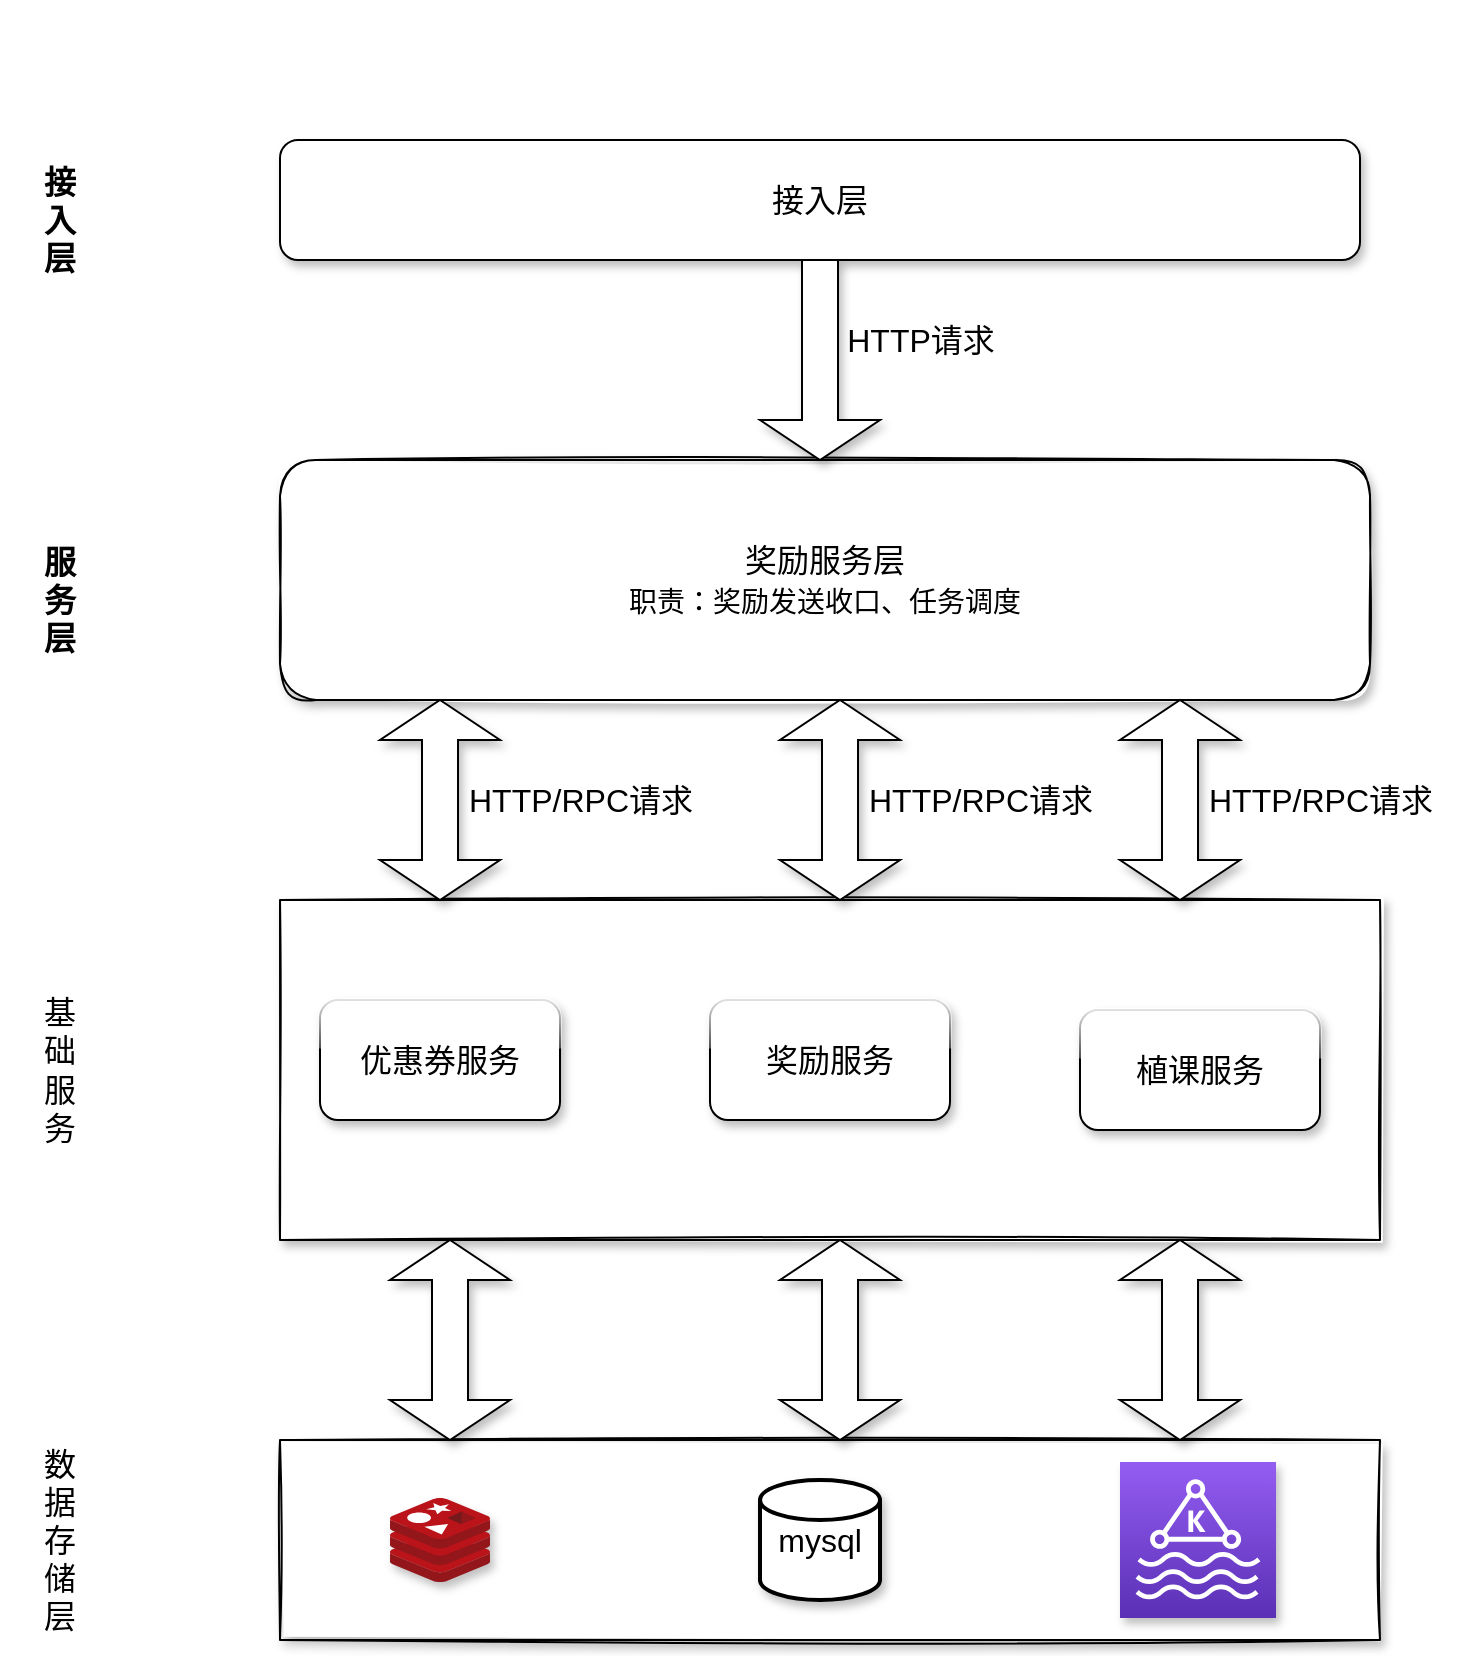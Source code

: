 <mxfile version="20.0.4" type="github">
  <diagram id="yo5G9XUVhXhmjOZbkS3K" name="Page-1">
    <mxGraphModel dx="1298" dy="795" grid="1" gridSize="10" guides="1" tooltips="1" connect="1" arrows="1" fold="1" page="1" pageScale="1" pageWidth="850" pageHeight="1100" math="0" shadow="0">
      <root>
        <mxCell id="0" />
        <mxCell id="1" parent="0" />
        <mxCell id="wol5fg5I5ejQYX7XQ51q-13" value="&lt;font style=&quot;font-size: 16px;&quot;&gt;服&lt;br style=&quot;&quot;&gt;务&lt;br style=&quot;&quot;&gt;层&lt;/font&gt;" style="text;html=1;strokeColor=none;fillColor=none;align=center;verticalAlign=middle;whiteSpace=wrap;rounded=0;fontSize=14;fontStyle=1" vertex="1" parent="1">
          <mxGeometry x="50" y="410" width="60" height="180" as="geometry" />
        </mxCell>
        <mxCell id="wol5fg5I5ejQYX7XQ51q-19" value="&lt;font style=&quot;font-size: 16px;&quot;&gt;接&lt;br style=&quot;&quot;&gt;入&lt;br style=&quot;&quot;&gt;层&lt;/font&gt;" style="text;html=1;strokeColor=none;fillColor=none;align=center;verticalAlign=middle;whiteSpace=wrap;rounded=0;fontSize=14;fontStyle=1" vertex="1" parent="1">
          <mxGeometry x="50" y="200" width="60" height="220" as="geometry" />
        </mxCell>
        <mxCell id="wol5fg5I5ejQYX7XQ51q-20" value="&lt;font style=&quot;font-size: 16px;&quot;&gt;接入层&lt;/font&gt;" style="rounded=1;whiteSpace=wrap;html=1;flipH=0;flipV=1;shadow=1;glass=0;sketch=0;" vertex="1" parent="1">
          <mxGeometry x="190" y="270" width="540" height="60" as="geometry" />
        </mxCell>
        <mxCell id="wol5fg5I5ejQYX7XQ51q-24" value="奖励服务层 &lt;br&gt;&lt;font style=&quot;font-size: 14px;&quot;&gt;职责：奖励发送收口、任务调度&lt;/font&gt;" style="rounded=1;whiteSpace=wrap;html=1;shadow=1;glass=0;sketch=1;fontSize=16;" vertex="1" parent="1">
          <mxGeometry x="190" y="430" width="545" height="120" as="geometry" />
        </mxCell>
        <mxCell id="wol5fg5I5ejQYX7XQ51q-29" value="数&lt;br&gt;据&lt;br&gt;存&lt;br&gt;储&lt;br&gt;层" style="text;html=1;strokeColor=none;fillColor=none;align=center;verticalAlign=middle;whiteSpace=wrap;rounded=0;shadow=1;glass=0;sketch=0;fontSize=16;" vertex="1" parent="1">
          <mxGeometry x="60" y="920" width="40" height="100" as="geometry" />
        </mxCell>
        <mxCell id="wol5fg5I5ejQYX7XQ51q-30" value="基&lt;br&gt;础&lt;br&gt;服&lt;br&gt;务" style="text;html=1;strokeColor=none;fillColor=none;align=center;verticalAlign=middle;whiteSpace=wrap;rounded=0;shadow=1;glass=0;sketch=0;fontSize=16;" vertex="1" parent="1">
          <mxGeometry x="55" y="675" width="50" height="120" as="geometry" />
        </mxCell>
        <mxCell id="wol5fg5I5ejQYX7XQ51q-31" value="" style="rounded=0;whiteSpace=wrap;html=1;shadow=1;glass=0;sketch=1;fontSize=16;" vertex="1" parent="1">
          <mxGeometry x="190" y="920" width="550" height="100" as="geometry" />
        </mxCell>
        <mxCell id="wol5fg5I5ejQYX7XQ51q-32" value="" style="sketch=0;points=[[0,0,0],[0.25,0,0],[0.5,0,0],[0.75,0,0],[1,0,0],[0,1,0],[0.25,1,0],[0.5,1,0],[0.75,1,0],[1,1,0],[0,0.25,0],[0,0.5,0],[0,0.75,0],[1,0.25,0],[1,0.5,0],[1,0.75,0]];outlineConnect=0;fontColor=#232F3E;gradientColor=#945DF2;gradientDirection=north;fillColor=#5A30B5;strokeColor=#ffffff;dashed=0;verticalLabelPosition=bottom;verticalAlign=top;align=center;html=1;fontSize=12;fontStyle=0;aspect=fixed;shape=mxgraph.aws4.resourceIcon;resIcon=mxgraph.aws4.managed_streaming_for_kafka;rounded=0;shadow=1;glass=0;" vertex="1" parent="1">
          <mxGeometry x="610" y="931" width="78" height="78" as="geometry" />
        </mxCell>
        <mxCell id="wol5fg5I5ejQYX7XQ51q-33" value="" style="sketch=0;aspect=fixed;html=1;points=[];align=center;image;fontSize=12;image=img/lib/mscae/Cache_Redis_Product.svg;rounded=0;shadow=1;glass=0;" vertex="1" parent="1">
          <mxGeometry x="245" y="949" width="50" height="42" as="geometry" />
        </mxCell>
        <mxCell id="wol5fg5I5ejQYX7XQ51q-34" value="mysql" style="strokeWidth=2;html=1;shape=mxgraph.flowchart.database;whiteSpace=wrap;rounded=0;shadow=1;glass=0;sketch=0;fontSize=16;" vertex="1" parent="1">
          <mxGeometry x="430" y="940" width="60" height="60" as="geometry" />
        </mxCell>
        <mxCell id="wol5fg5I5ejQYX7XQ51q-36" value="" style="rounded=0;whiteSpace=wrap;html=1;shadow=1;glass=0;sketch=1;fontSize=16;" vertex="1" parent="1">
          <mxGeometry x="190" y="650" width="550" height="170" as="geometry" />
        </mxCell>
        <mxCell id="wol5fg5I5ejQYX7XQ51q-37" value="优惠券服务" style="rounded=1;whiteSpace=wrap;html=1;shadow=1;glass=1;sketch=0;fontSize=16;" vertex="1" parent="1">
          <mxGeometry x="210" y="700" width="120" height="60" as="geometry" />
        </mxCell>
        <mxCell id="wol5fg5I5ejQYX7XQ51q-38" value="奖励服务" style="rounded=1;whiteSpace=wrap;html=1;shadow=1;glass=1;sketch=0;fontSize=16;" vertex="1" parent="1">
          <mxGeometry x="405" y="700" width="120" height="60" as="geometry" />
        </mxCell>
        <mxCell id="wol5fg5I5ejQYX7XQ51q-39" value="植课服务" style="rounded=1;whiteSpace=wrap;html=1;shadow=1;glass=1;sketch=0;fontSize=16;" vertex="1" parent="1">
          <mxGeometry x="590" y="705" width="120" height="60" as="geometry" />
        </mxCell>
        <mxCell id="wol5fg5I5ejQYX7XQ51q-40" value="" style="shape=singleArrow;direction=south;whiteSpace=wrap;html=1;rounded=0;shadow=1;glass=0;sketch=0;fontSize=16;" vertex="1" parent="1">
          <mxGeometry x="430" y="330" width="60" height="100" as="geometry" />
        </mxCell>
        <mxCell id="wol5fg5I5ejQYX7XQ51q-41" value="HTTP请求" style="text;html=1;align=center;verticalAlign=middle;resizable=0;points=[];autosize=1;strokeColor=none;fillColor=none;fontSize=16;" vertex="1" parent="1">
          <mxGeometry x="460" y="355" width="100" height="30" as="geometry" />
        </mxCell>
        <mxCell id="wol5fg5I5ejQYX7XQ51q-43" value="" style="shape=doubleArrow;direction=south;whiteSpace=wrap;html=1;rounded=0;shadow=1;glass=0;sketch=0;fontSize=16;" vertex="1" parent="1">
          <mxGeometry x="240" y="550" width="60" height="100" as="geometry" />
        </mxCell>
        <mxCell id="wol5fg5I5ejQYX7XQ51q-44" value="" style="shape=doubleArrow;direction=south;whiteSpace=wrap;html=1;rounded=0;shadow=1;glass=0;sketch=0;fontSize=16;" vertex="1" parent="1">
          <mxGeometry x="440" y="550" width="60" height="100" as="geometry" />
        </mxCell>
        <mxCell id="wol5fg5I5ejQYX7XQ51q-45" value="" style="shape=doubleArrow;direction=south;whiteSpace=wrap;html=1;rounded=0;shadow=1;glass=0;sketch=0;fontSize=16;" vertex="1" parent="1">
          <mxGeometry x="610" y="550" width="60" height="100" as="geometry" />
        </mxCell>
        <mxCell id="wol5fg5I5ejQYX7XQ51q-46" value="HTTP/RPC请求" style="text;html=1;align=center;verticalAlign=middle;resizable=0;points=[];autosize=1;strokeColor=none;fillColor=none;fontSize=16;" vertex="1" parent="1">
          <mxGeometry x="270" y="585" width="140" height="30" as="geometry" />
        </mxCell>
        <mxCell id="wol5fg5I5ejQYX7XQ51q-47" value="HTTP/RPC请求" style="text;html=1;align=center;verticalAlign=middle;resizable=0;points=[];autosize=1;strokeColor=none;fillColor=none;fontSize=16;" vertex="1" parent="1">
          <mxGeometry x="470" y="585" width="140" height="30" as="geometry" />
        </mxCell>
        <mxCell id="wol5fg5I5ejQYX7XQ51q-48" value="HTTP/RPC请求" style="text;html=1;align=center;verticalAlign=middle;resizable=0;points=[];autosize=1;strokeColor=none;fillColor=none;fontSize=16;" vertex="1" parent="1">
          <mxGeometry x="640" y="585" width="140" height="30" as="geometry" />
        </mxCell>
        <mxCell id="wol5fg5I5ejQYX7XQ51q-49" style="edgeStyle=orthogonalEdgeStyle;rounded=0;orthogonalLoop=1;jettySize=auto;html=1;exitX=0.5;exitY=1;exitDx=0;exitDy=0;fontSize=16;" edge="1" parent="1" source="wol5fg5I5ejQYX7XQ51q-36" target="wol5fg5I5ejQYX7XQ51q-36">
          <mxGeometry relative="1" as="geometry" />
        </mxCell>
        <mxCell id="wol5fg5I5ejQYX7XQ51q-52" value="" style="shape=doubleArrow;direction=south;whiteSpace=wrap;html=1;rounded=0;shadow=1;glass=0;sketch=0;fontSize=16;" vertex="1" parent="1">
          <mxGeometry x="245" y="820" width="60" height="100" as="geometry" />
        </mxCell>
        <mxCell id="wol5fg5I5ejQYX7XQ51q-53" value="" style="shape=doubleArrow;direction=south;whiteSpace=wrap;html=1;rounded=0;shadow=1;glass=0;sketch=0;fontSize=16;" vertex="1" parent="1">
          <mxGeometry x="440" y="820" width="60" height="100" as="geometry" />
        </mxCell>
        <mxCell id="wol5fg5I5ejQYX7XQ51q-54" value="" style="shape=doubleArrow;direction=south;whiteSpace=wrap;html=1;rounded=0;shadow=1;glass=0;sketch=0;fontSize=16;" vertex="1" parent="1">
          <mxGeometry x="610" y="820" width="60" height="100" as="geometry" />
        </mxCell>
      </root>
    </mxGraphModel>
  </diagram>
</mxfile>
